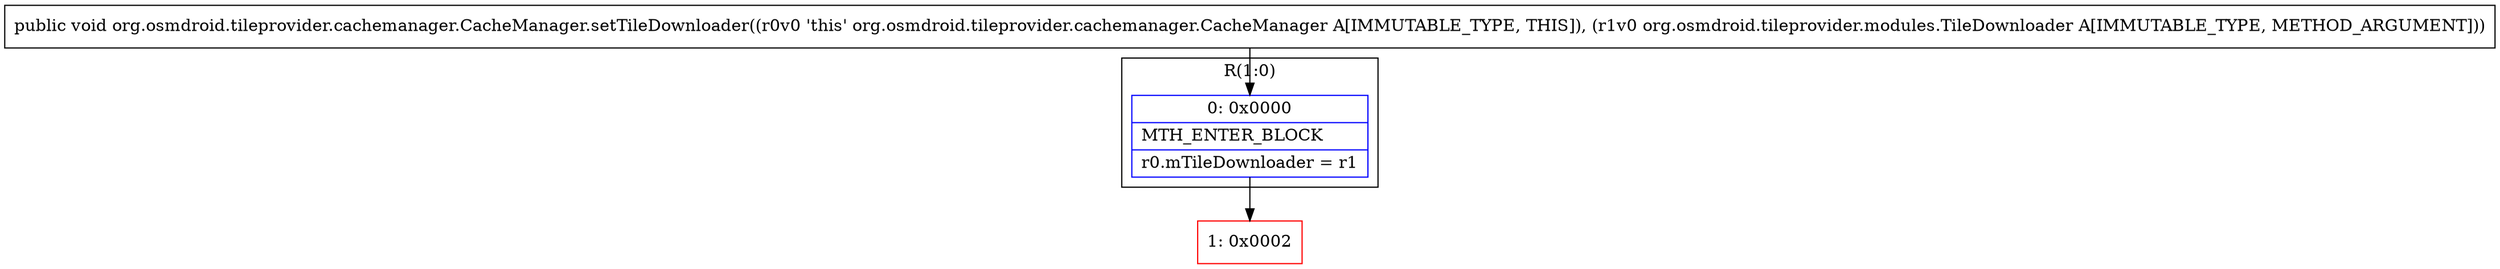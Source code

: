 digraph "CFG fororg.osmdroid.tileprovider.cachemanager.CacheManager.setTileDownloader(Lorg\/osmdroid\/tileprovider\/modules\/TileDownloader;)V" {
subgraph cluster_Region_717346683 {
label = "R(1:0)";
node [shape=record,color=blue];
Node_0 [shape=record,label="{0\:\ 0x0000|MTH_ENTER_BLOCK\l|r0.mTileDownloader = r1\l}"];
}
Node_1 [shape=record,color=red,label="{1\:\ 0x0002}"];
MethodNode[shape=record,label="{public void org.osmdroid.tileprovider.cachemanager.CacheManager.setTileDownloader((r0v0 'this' org.osmdroid.tileprovider.cachemanager.CacheManager A[IMMUTABLE_TYPE, THIS]), (r1v0 org.osmdroid.tileprovider.modules.TileDownloader A[IMMUTABLE_TYPE, METHOD_ARGUMENT])) }"];
MethodNode -> Node_0;
Node_0 -> Node_1;
}

